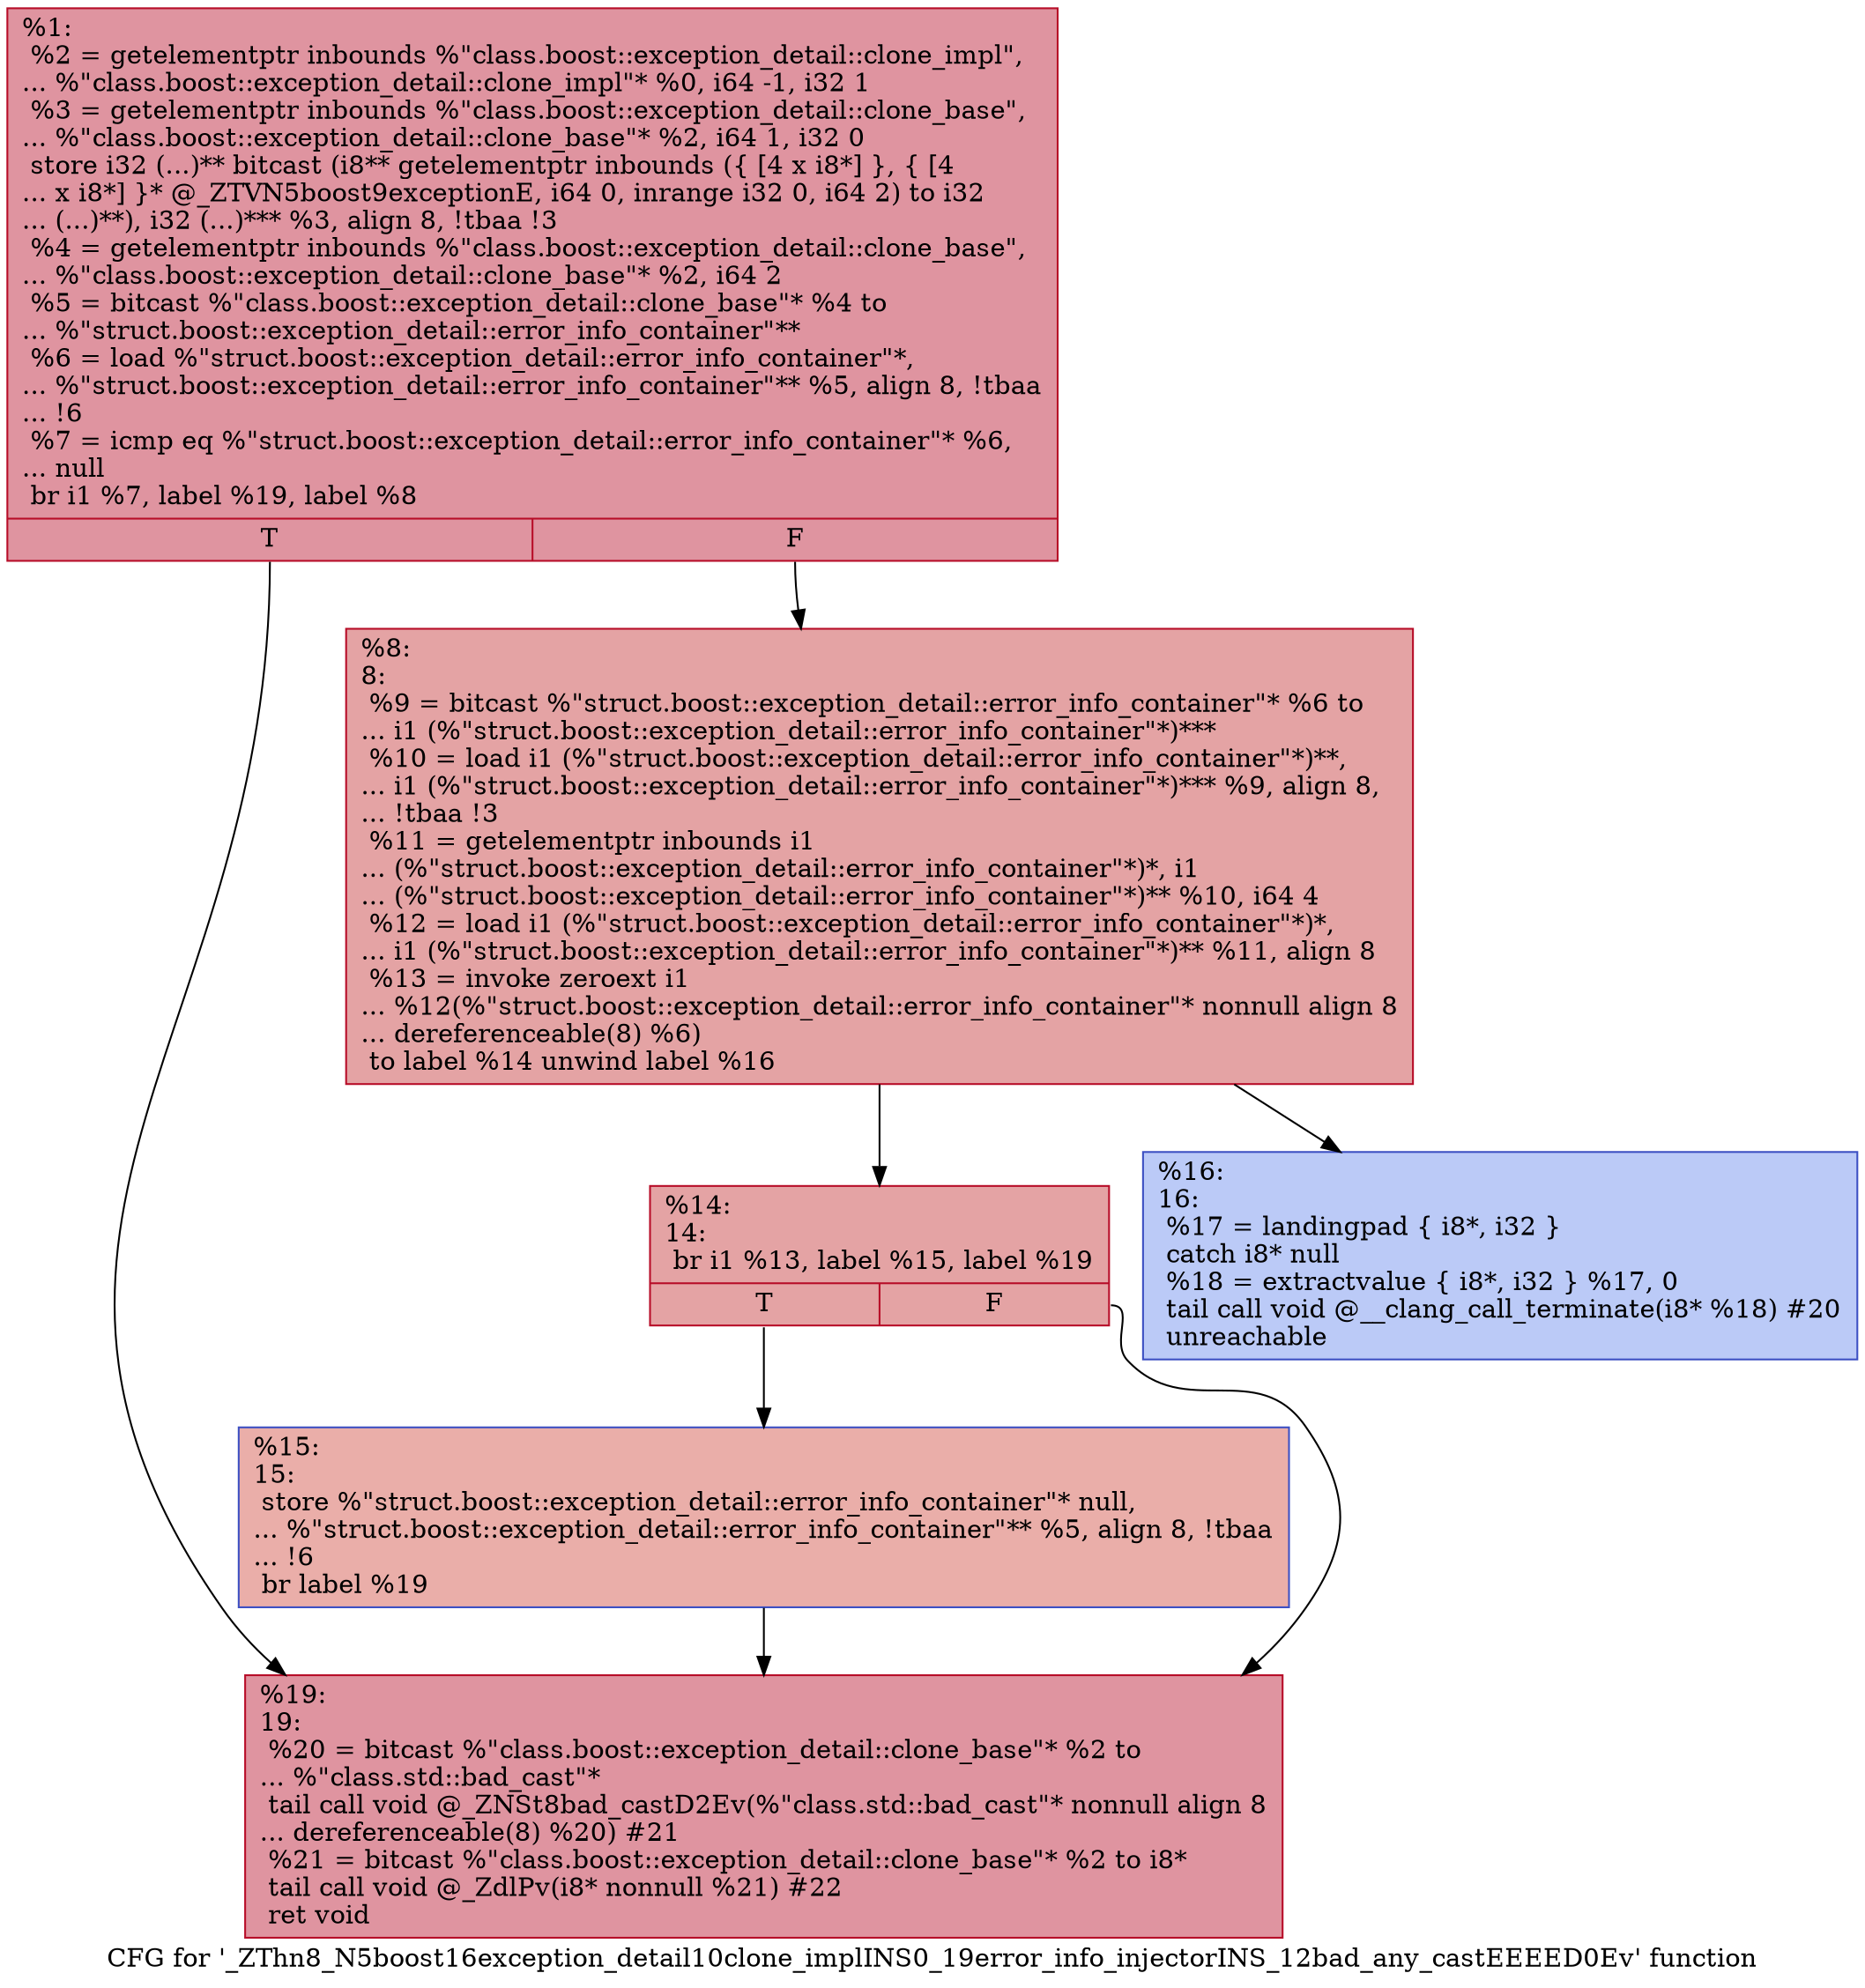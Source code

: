 digraph "CFG for '_ZThn8_N5boost16exception_detail10clone_implINS0_19error_info_injectorINS_12bad_any_castEEEED0Ev' function" {
	label="CFG for '_ZThn8_N5boost16exception_detail10clone_implINS0_19error_info_injectorINS_12bad_any_castEEEED0Ev' function";

	Node0x555c8d449720 [shape=record,color="#b70d28ff", style=filled, fillcolor="#b70d2870",label="{%1:\l  %2 = getelementptr inbounds %\"class.boost::exception_detail::clone_impl\",\l... %\"class.boost::exception_detail::clone_impl\"* %0, i64 -1, i32 1\l  %3 = getelementptr inbounds %\"class.boost::exception_detail::clone_base\",\l... %\"class.boost::exception_detail::clone_base\"* %2, i64 1, i32 0\l  store i32 (...)** bitcast (i8** getelementptr inbounds (\{ [4 x i8*] \}, \{ [4\l... x i8*] \}* @_ZTVN5boost9exceptionE, i64 0, inrange i32 0, i64 2) to i32\l... (...)**), i32 (...)*** %3, align 8, !tbaa !3\l  %4 = getelementptr inbounds %\"class.boost::exception_detail::clone_base\",\l... %\"class.boost::exception_detail::clone_base\"* %2, i64 2\l  %5 = bitcast %\"class.boost::exception_detail::clone_base\"* %4 to\l... %\"struct.boost::exception_detail::error_info_container\"**\l  %6 = load %\"struct.boost::exception_detail::error_info_container\"*,\l... %\"struct.boost::exception_detail::error_info_container\"** %5, align 8, !tbaa\l... !6\l  %7 = icmp eq %\"struct.boost::exception_detail::error_info_container\"* %6,\l... null\l  br i1 %7, label %19, label %8\l|{<s0>T|<s1>F}}"];
	Node0x555c8d449720:s0 -> Node0x555c8d449aa0;
	Node0x555c8d449720:s1 -> Node0x555c8d449af0;
	Node0x555c8d449af0 [shape=record,color="#b70d28ff", style=filled, fillcolor="#c32e3170",label="{%8:\l8:                                                \l  %9 = bitcast %\"struct.boost::exception_detail::error_info_container\"* %6 to\l... i1 (%\"struct.boost::exception_detail::error_info_container\"*)***\l  %10 = load i1 (%\"struct.boost::exception_detail::error_info_container\"*)**,\l... i1 (%\"struct.boost::exception_detail::error_info_container\"*)*** %9, align 8,\l... !tbaa !3\l  %11 = getelementptr inbounds i1\l... (%\"struct.boost::exception_detail::error_info_container\"*)*, i1\l... (%\"struct.boost::exception_detail::error_info_container\"*)** %10, i64 4\l  %12 = load i1 (%\"struct.boost::exception_detail::error_info_container\"*)*,\l... i1 (%\"struct.boost::exception_detail::error_info_container\"*)** %11, align 8\l  %13 = invoke zeroext i1\l... %12(%\"struct.boost::exception_detail::error_info_container\"* nonnull align 8\l... dereferenceable(8) %6)\l          to label %14 unwind label %16\l}"];
	Node0x555c8d449af0 -> Node0x555c8d4499c0;
	Node0x555c8d449af0 -> Node0x555c8d41aef0;
	Node0x555c8d4499c0 [shape=record,color="#b70d28ff", style=filled, fillcolor="#c32e3170",label="{%14:\l14:                                               \l  br i1 %13, label %15, label %19\l|{<s0>T|<s1>F}}"];
	Node0x555c8d4499c0:s0 -> Node0x555c8d41b070;
	Node0x555c8d4499c0:s1 -> Node0x555c8d449aa0;
	Node0x555c8d41b070 [shape=record,color="#3d50c3ff", style=filled, fillcolor="#d0473d70",label="{%15:\l15:                                               \l  store %\"struct.boost::exception_detail::error_info_container\"* null,\l... %\"struct.boost::exception_detail::error_info_container\"** %5, align 8, !tbaa\l... !6\l  br label %19\l}"];
	Node0x555c8d41b070 -> Node0x555c8d449aa0;
	Node0x555c8d41aef0 [shape=record,color="#3d50c3ff", style=filled, fillcolor="#6687ed70",label="{%16:\l16:                                               \l  %17 = landingpad \{ i8*, i32 \}\l          catch i8* null\l  %18 = extractvalue \{ i8*, i32 \} %17, 0\l  tail call void @__clang_call_terminate(i8* %18) #20\l  unreachable\l}"];
	Node0x555c8d449aa0 [shape=record,color="#b70d28ff", style=filled, fillcolor="#b70d2870",label="{%19:\l19:                                               \l  %20 = bitcast %\"class.boost::exception_detail::clone_base\"* %2 to\l... %\"class.std::bad_cast\"*\l  tail call void @_ZNSt8bad_castD2Ev(%\"class.std::bad_cast\"* nonnull align 8\l... dereferenceable(8) %20) #21\l  %21 = bitcast %\"class.boost::exception_detail::clone_base\"* %2 to i8*\l  tail call void @_ZdlPv(i8* nonnull %21) #22\l  ret void\l}"];
}
